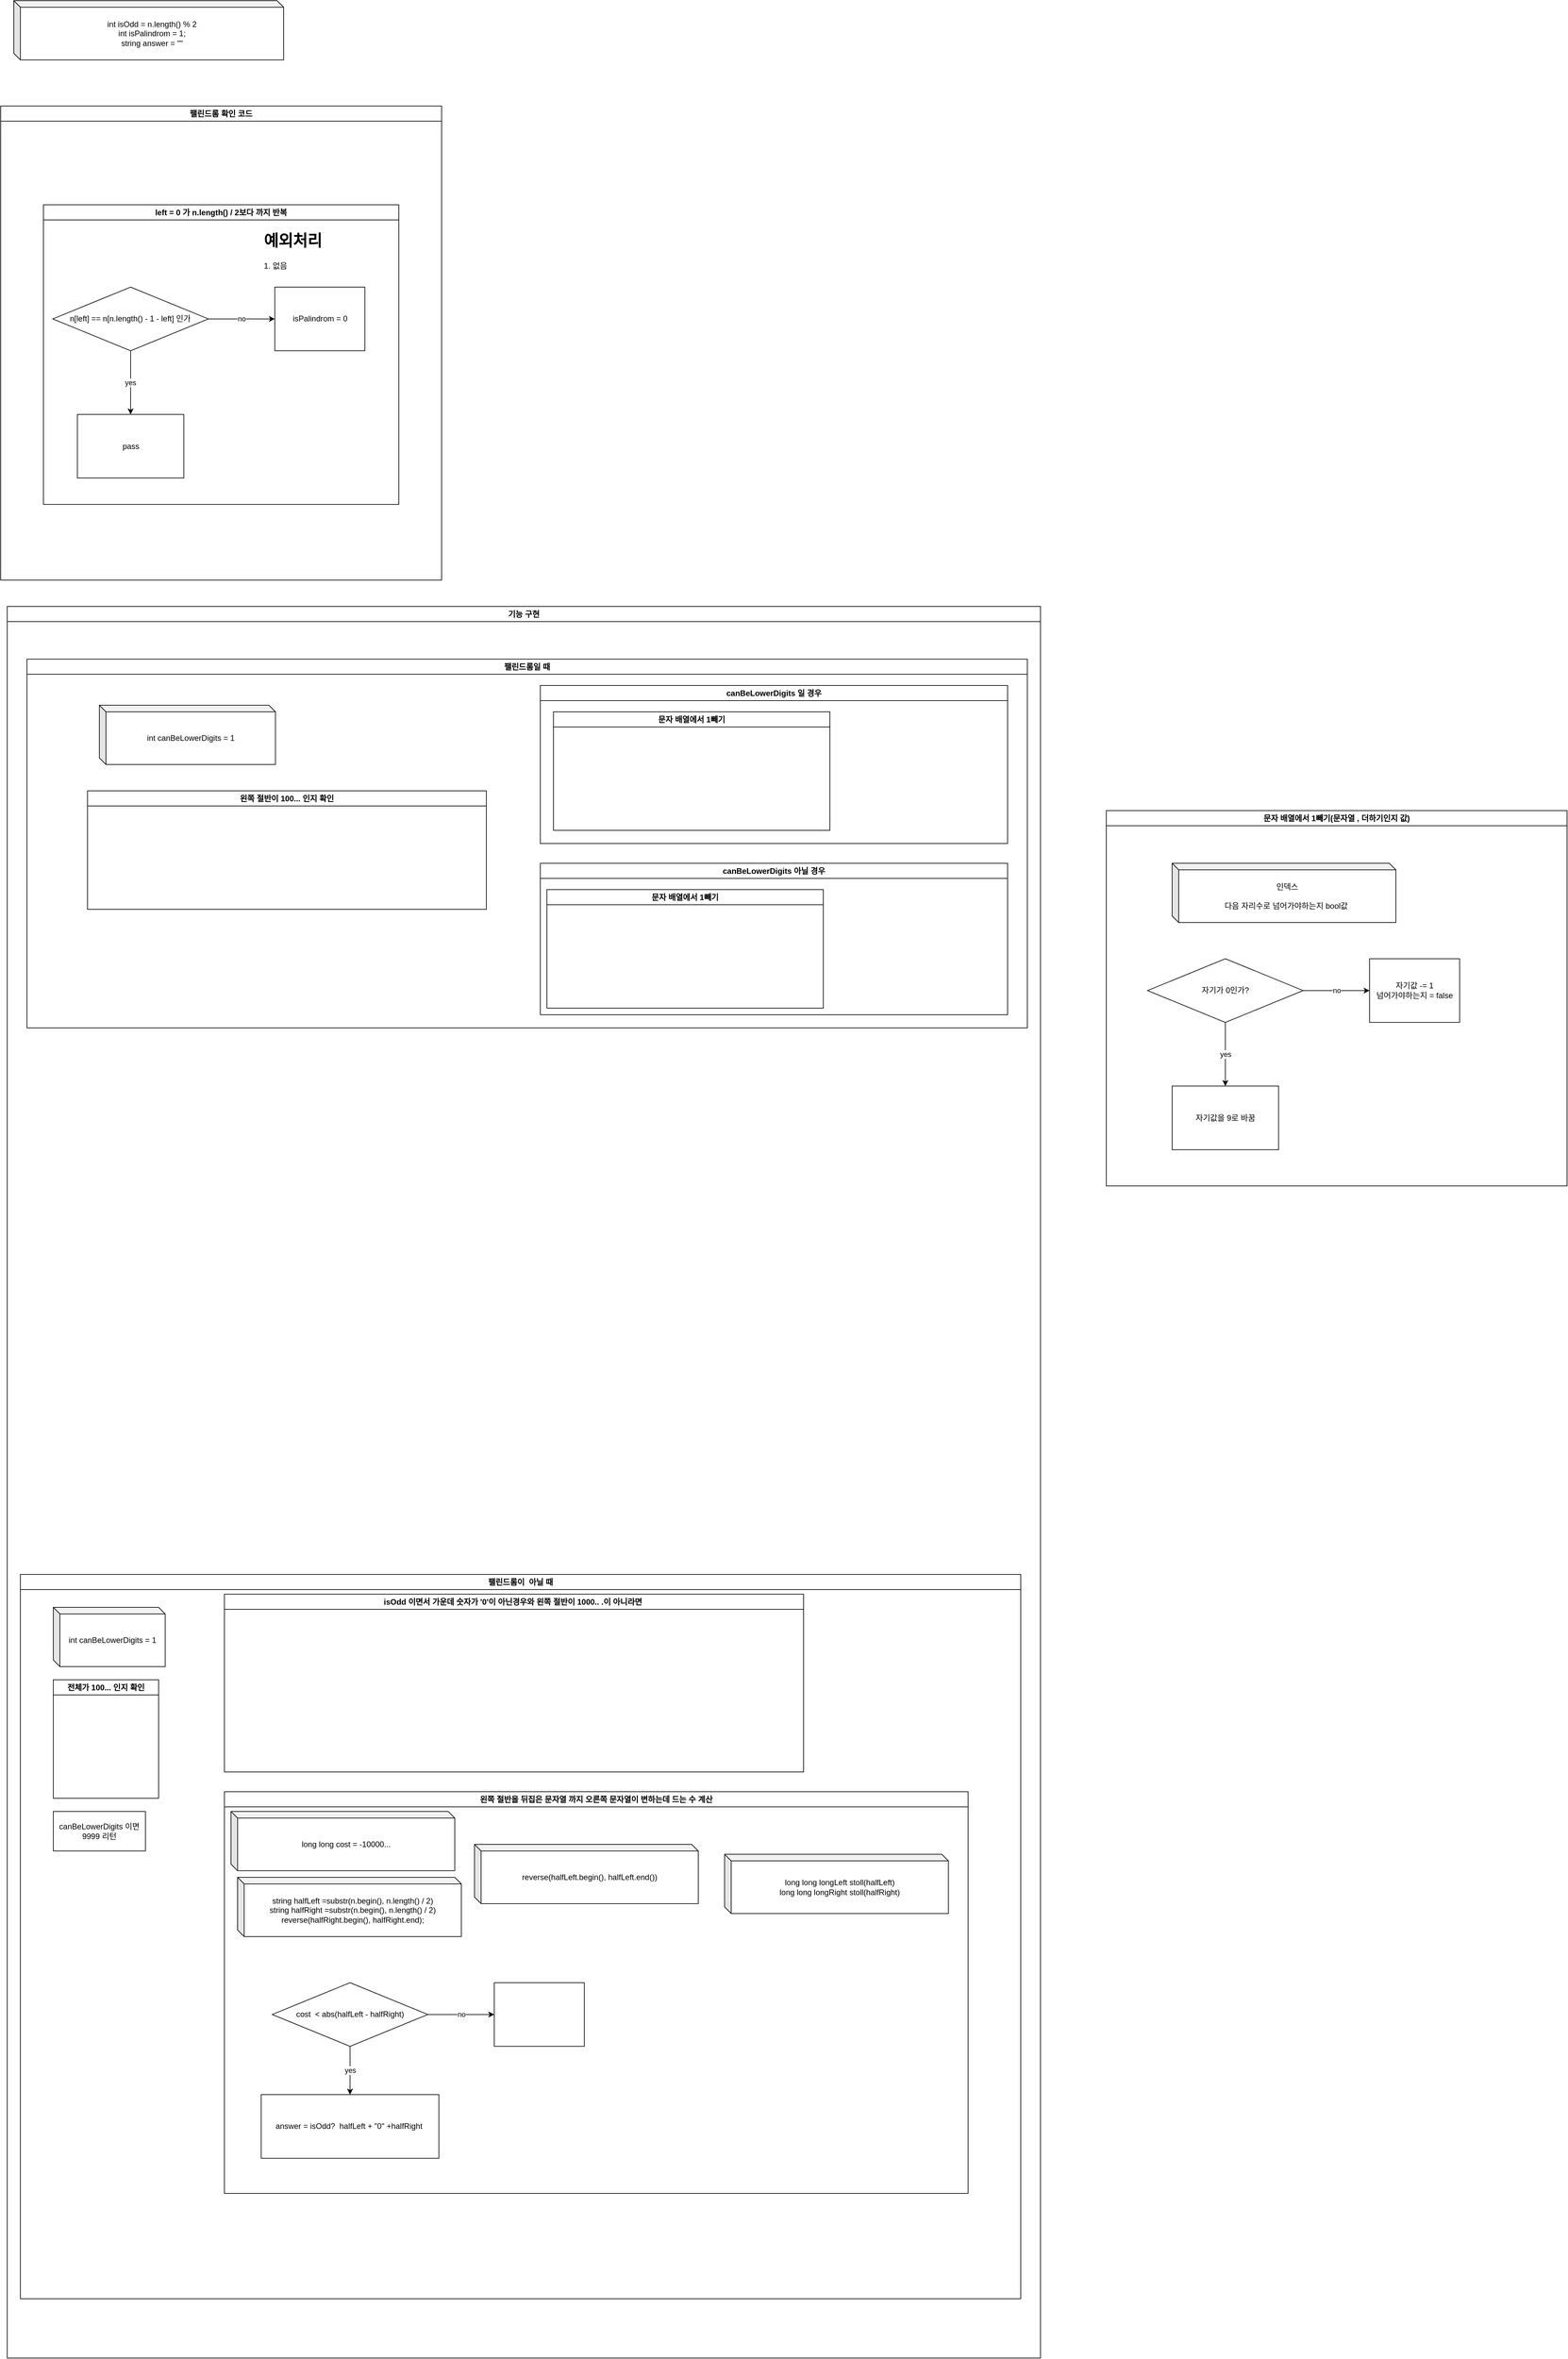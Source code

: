 <mxfile version="22.1.16" type="device">
  <diagram name="페이지-1" id="ao0VE5WWf46i7Rsun4a6">
    <mxGraphModel dx="983" dy="594" grid="1" gridSize="10" guides="1" tooltips="1" connect="1" arrows="1" fold="1" page="1" pageScale="1" pageWidth="827" pageHeight="1169" math="0" shadow="0">
      <root>
        <mxCell id="0" />
        <mxCell id="1" parent="0" />
        <mxCell id="_Xvz20SxwV1C5D4Ndp2e-1" value="int isOdd = n.length() % 2&lt;br&gt;int isPalindrom = 1;&lt;br&gt;string answer = &quot;&quot;" style="shape=cube;whiteSpace=wrap;html=1;boundedLbl=1;backgroundOutline=1;darkOpacity=0.05;darkOpacity2=0.1;size=10;" vertex="1" parent="1">
          <mxGeometry x="50" y="50" width="410" height="90" as="geometry" />
        </mxCell>
        <mxCell id="_Xvz20SxwV1C5D4Ndp2e-2" value="팰린드롬 확인 코드" style="swimlane;whiteSpace=wrap;html=1;" vertex="1" parent="1">
          <mxGeometry x="30" y="210" width="670" height="720" as="geometry" />
        </mxCell>
        <mxCell id="_Xvz20SxwV1C5D4Ndp2e-6" value="left = 0 가 n.length() / 2보다 까지 반복" style="swimlane;whiteSpace=wrap;html=1;" vertex="1" parent="_Xvz20SxwV1C5D4Ndp2e-2">
          <mxGeometry x="65" y="150" width="540" height="455" as="geometry" />
        </mxCell>
        <mxCell id="_Xvz20SxwV1C5D4Ndp2e-7" value="&lt;h1&gt;예외처리&lt;/h1&gt;&lt;p&gt;1. 없음&lt;/p&gt;" style="text;html=1;strokeColor=none;fillColor=none;spacing=5;spacingTop=-20;whiteSpace=wrap;overflow=hidden;rounded=0;" vertex="1" parent="_Xvz20SxwV1C5D4Ndp2e-6">
          <mxGeometry x="330" y="35" width="190" height="120" as="geometry" />
        </mxCell>
        <mxCell id="_Xvz20SxwV1C5D4Ndp2e-14" value="" style="group" vertex="1" connectable="0" parent="_Xvz20SxwV1C5D4Ndp2e-6">
          <mxGeometry x="51.58" y="125.0" width="436.85" height="290" as="geometry" />
        </mxCell>
        <mxCell id="_Xvz20SxwV1C5D4Ndp2e-15" value="n[left] == n[n.length() - 1 - left] 인가" style="rhombus;whiteSpace=wrap;html=1;" vertex="1" parent="_Xvz20SxwV1C5D4Ndp2e-14">
          <mxGeometry x="-37.322" width="236.373" height="96.667" as="geometry" />
        </mxCell>
        <mxCell id="_Xvz20SxwV1C5D4Ndp2e-16" value="pass" style="whiteSpace=wrap;html=1;rounded=0;" vertex="1" parent="_Xvz20SxwV1C5D4Ndp2e-14">
          <mxGeometry y="193.333" width="161.729" height="96.667" as="geometry" />
        </mxCell>
        <mxCell id="_Xvz20SxwV1C5D4Ndp2e-17" value="yes" style="edgeStyle=orthogonalEdgeStyle;rounded=0;orthogonalLoop=1;jettySize=auto;html=1;" edge="1" parent="_Xvz20SxwV1C5D4Ndp2e-14" source="_Xvz20SxwV1C5D4Ndp2e-15" target="_Xvz20SxwV1C5D4Ndp2e-16">
          <mxGeometry relative="1" as="geometry" />
        </mxCell>
        <mxCell id="_Xvz20SxwV1C5D4Ndp2e-18" value="isPalindrom = 0" style="whiteSpace=wrap;html=1;rounded=0;" vertex="1" parent="_Xvz20SxwV1C5D4Ndp2e-14">
          <mxGeometry x="300.003" width="136.847" height="96.667" as="geometry" />
        </mxCell>
        <mxCell id="_Xvz20SxwV1C5D4Ndp2e-19" value="no" style="edgeStyle=orthogonalEdgeStyle;rounded=0;orthogonalLoop=1;jettySize=auto;html=1;" edge="1" parent="_Xvz20SxwV1C5D4Ndp2e-14" source="_Xvz20SxwV1C5D4Ndp2e-15" target="_Xvz20SxwV1C5D4Ndp2e-18">
          <mxGeometry relative="1" as="geometry" />
        </mxCell>
        <mxCell id="_Xvz20SxwV1C5D4Ndp2e-28" value="기능 구현" style="swimlane;whiteSpace=wrap;html=1;" vertex="1" parent="1">
          <mxGeometry x="40" y="970" width="1570" height="2660" as="geometry" />
        </mxCell>
        <mxCell id="_Xvz20SxwV1C5D4Ndp2e-35" value="팰린드롬일 때" style="swimlane;whiteSpace=wrap;html=1;" vertex="1" parent="_Xvz20SxwV1C5D4Ndp2e-28">
          <mxGeometry x="30" y="80" width="1520" height="560" as="geometry" />
        </mxCell>
        <mxCell id="_Xvz20SxwV1C5D4Ndp2e-39" value="왼쪽 절반이 100... 인지 확인" style="swimlane;whiteSpace=wrap;html=1;" vertex="1" parent="_Xvz20SxwV1C5D4Ndp2e-35">
          <mxGeometry x="92" y="200" width="606" height="180" as="geometry" />
        </mxCell>
        <mxCell id="_Xvz20SxwV1C5D4Ndp2e-42" value="canBeLowerDigits 일 경우" style="swimlane;whiteSpace=wrap;html=1;" vertex="1" parent="_Xvz20SxwV1C5D4Ndp2e-35">
          <mxGeometry x="780" y="40" width="710" height="240" as="geometry" />
        </mxCell>
        <mxCell id="_Xvz20SxwV1C5D4Ndp2e-58" value="문자 배열에서 1빼기" style="swimlane;whiteSpace=wrap;html=1;" vertex="1" parent="_Xvz20SxwV1C5D4Ndp2e-42">
          <mxGeometry x="20" y="40" width="420" height="180" as="geometry" />
        </mxCell>
        <mxCell id="_Xvz20SxwV1C5D4Ndp2e-43" value="canBeLowerDigits 아닐 경우" style="swimlane;whiteSpace=wrap;html=1;" vertex="1" parent="_Xvz20SxwV1C5D4Ndp2e-35">
          <mxGeometry x="780" y="310" width="710" height="230" as="geometry" />
        </mxCell>
        <mxCell id="_Xvz20SxwV1C5D4Ndp2e-57" value="문자 배열에서 1빼기" style="swimlane;whiteSpace=wrap;html=1;" vertex="1" parent="_Xvz20SxwV1C5D4Ndp2e-43">
          <mxGeometry x="10" y="40" width="420" height="180" as="geometry" />
        </mxCell>
        <mxCell id="_Xvz20SxwV1C5D4Ndp2e-40" value="int canBeLowerDigits = 1" style="shape=cube;whiteSpace=wrap;html=1;boundedLbl=1;backgroundOutline=1;darkOpacity=0.05;darkOpacity2=0.1;size=10;" vertex="1" parent="_Xvz20SxwV1C5D4Ndp2e-35">
          <mxGeometry x="110" y="70" width="267.56" height="90" as="geometry" />
        </mxCell>
        <mxCell id="_Xvz20SxwV1C5D4Ndp2e-37" value="팰린드롬이&amp;nbsp; 아닐 때" style="swimlane;whiteSpace=wrap;html=1;" vertex="1" parent="_Xvz20SxwV1C5D4Ndp2e-28">
          <mxGeometry x="20" y="1470" width="1520" height="1100" as="geometry" />
        </mxCell>
        <mxCell id="_Xvz20SxwV1C5D4Ndp2e-44" value="전체가 100... 인지 확인" style="swimlane;whiteSpace=wrap;html=1;" vertex="1" parent="_Xvz20SxwV1C5D4Ndp2e-37">
          <mxGeometry x="50" y="160" width="160" height="180" as="geometry" />
        </mxCell>
        <mxCell id="_Xvz20SxwV1C5D4Ndp2e-46" value="int canBeLowerDigits = 1" style="shape=cube;whiteSpace=wrap;html=1;boundedLbl=1;backgroundOutline=1;darkOpacity=0.05;darkOpacity2=0.1;size=10;" vertex="1" parent="_Xvz20SxwV1C5D4Ndp2e-37">
          <mxGeometry x="50" y="50" width="170" height="90" as="geometry" />
        </mxCell>
        <mxCell id="_Xvz20SxwV1C5D4Ndp2e-47" value="canBeLowerDigits 이면 9999 리턴" style="rounded=0;whiteSpace=wrap;html=1;" vertex="1" parent="_Xvz20SxwV1C5D4Ndp2e-37">
          <mxGeometry x="50" y="360" width="140" height="60" as="geometry" />
        </mxCell>
        <mxCell id="_Xvz20SxwV1C5D4Ndp2e-48" value="isOdd 이면서 가운데 숫자가 &#39;0&#39;이 아닌경우와 왼쪽 절반이 1000.. .이 아니라면&amp;nbsp;" style="swimlane;whiteSpace=wrap;html=1;" vertex="1" parent="_Xvz20SxwV1C5D4Ndp2e-37">
          <mxGeometry x="310" y="30" width="880" height="270" as="geometry" />
        </mxCell>
        <mxCell id="_Xvz20SxwV1C5D4Ndp2e-50" value="왼쪽 절반을 뒤집은 문자열 까지 오른쪽 문자열이 변하는데 드는 수 계산" style="swimlane;whiteSpace=wrap;html=1;" vertex="1" parent="_Xvz20SxwV1C5D4Ndp2e-37">
          <mxGeometry x="310" y="330" width="1130" height="610" as="geometry" />
        </mxCell>
        <mxCell id="_Xvz20SxwV1C5D4Ndp2e-55" value="string halfLeft =substr(n.begin(), n.length() / 2)&lt;br&gt;string halfRight =substr(n.begin(), n.length() / 2)&lt;br&gt;reverse(halfRight.begin(), halfRight.end);" style="shape=cube;whiteSpace=wrap;html=1;boundedLbl=1;backgroundOutline=1;darkOpacity=0.05;darkOpacity2=0.1;size=10;" vertex="1" parent="_Xvz20SxwV1C5D4Ndp2e-50">
          <mxGeometry x="20" y="130" width="340" height="90" as="geometry" />
        </mxCell>
        <mxCell id="_Xvz20SxwV1C5D4Ndp2e-52" value="long long cost = -10000..." style="shape=cube;whiteSpace=wrap;html=1;boundedLbl=1;backgroundOutline=1;darkOpacity=0.05;darkOpacity2=0.1;size=10;" vertex="1" parent="_Xvz20SxwV1C5D4Ndp2e-50">
          <mxGeometry x="10" y="30" width="340" height="90" as="geometry" />
        </mxCell>
        <mxCell id="_Xvz20SxwV1C5D4Ndp2e-68" value="reverse(halfLeft.begin(), halfLeft.end())" style="shape=cube;whiteSpace=wrap;html=1;boundedLbl=1;backgroundOutline=1;darkOpacity=0.05;darkOpacity2=0.1;size=10;" vertex="1" parent="_Xvz20SxwV1C5D4Ndp2e-50">
          <mxGeometry x="380" y="80" width="340" height="90" as="geometry" />
        </mxCell>
        <mxCell id="_Xvz20SxwV1C5D4Ndp2e-70" value="long long longLeft stoll(halfLeft)&lt;br&gt;long long longRight stoll(halfRight)" style="shape=cube;whiteSpace=wrap;html=1;boundedLbl=1;backgroundOutline=1;darkOpacity=0.05;darkOpacity2=0.1;size=10;" vertex="1" parent="_Xvz20SxwV1C5D4Ndp2e-50">
          <mxGeometry x="760" y="95" width="340" height="90" as="geometry" />
        </mxCell>
        <mxCell id="_Xvz20SxwV1C5D4Ndp2e-78" value="" style="group" vertex="1" connectable="0" parent="_Xvz20SxwV1C5D4Ndp2e-50">
          <mxGeometry x="110" y="290" width="436.85" height="290" as="geometry" />
        </mxCell>
        <mxCell id="_Xvz20SxwV1C5D4Ndp2e-79" value="cost&amp;nbsp; &amp;lt; abs(halfLeft - halfRight)" style="rhombus;whiteSpace=wrap;html=1;" vertex="1" parent="_Xvz20SxwV1C5D4Ndp2e-78">
          <mxGeometry x="-37.322" width="236.373" height="96.667" as="geometry" />
        </mxCell>
        <mxCell id="_Xvz20SxwV1C5D4Ndp2e-80" value="answer = isOdd?&amp;nbsp; halfLeft + &quot;0&quot; +halfRight&amp;nbsp;" style="whiteSpace=wrap;html=1;rounded=0;" vertex="1" parent="_Xvz20SxwV1C5D4Ndp2e-78">
          <mxGeometry x="-54.14" y="170" width="270" height="96.67" as="geometry" />
        </mxCell>
        <mxCell id="_Xvz20SxwV1C5D4Ndp2e-81" value="yes" style="edgeStyle=orthogonalEdgeStyle;rounded=0;orthogonalLoop=1;jettySize=auto;html=1;" edge="1" parent="_Xvz20SxwV1C5D4Ndp2e-78" source="_Xvz20SxwV1C5D4Ndp2e-79" target="_Xvz20SxwV1C5D4Ndp2e-80">
          <mxGeometry relative="1" as="geometry" />
        </mxCell>
        <mxCell id="_Xvz20SxwV1C5D4Ndp2e-82" value="" style="whiteSpace=wrap;html=1;rounded=0;" vertex="1" parent="_Xvz20SxwV1C5D4Ndp2e-78">
          <mxGeometry x="300.003" width="136.847" height="96.667" as="geometry" />
        </mxCell>
        <mxCell id="_Xvz20SxwV1C5D4Ndp2e-83" value="no" style="edgeStyle=orthogonalEdgeStyle;rounded=0;orthogonalLoop=1;jettySize=auto;html=1;" edge="1" parent="_Xvz20SxwV1C5D4Ndp2e-78" source="_Xvz20SxwV1C5D4Ndp2e-79" target="_Xvz20SxwV1C5D4Ndp2e-82">
          <mxGeometry relative="1" as="geometry" />
        </mxCell>
        <mxCell id="_Xvz20SxwV1C5D4Ndp2e-59" value="문자 배열에서 1빼기(문자열 , 더하기인지 값)" style="swimlane;whiteSpace=wrap;html=1;" vertex="1" parent="1">
          <mxGeometry x="1710" y="1280" width="700" height="570" as="geometry" />
        </mxCell>
        <mxCell id="_Xvz20SxwV1C5D4Ndp2e-60" value="인덱스&lt;br&gt;&lt;br&gt;다음 자리수로 넘어가야하는지 bool값&amp;nbsp;" style="shape=cube;whiteSpace=wrap;html=1;boundedLbl=1;backgroundOutline=1;darkOpacity=0.05;darkOpacity2=0.1;size=10;" vertex="1" parent="_Xvz20SxwV1C5D4Ndp2e-59">
          <mxGeometry x="100" y="80" width="340" height="90" as="geometry" />
        </mxCell>
        <mxCell id="_Xvz20SxwV1C5D4Ndp2e-62" value="" style="group" vertex="1" connectable="0" parent="_Xvz20SxwV1C5D4Ndp2e-59">
          <mxGeometry x="100" y="225" width="436.85" height="290" as="geometry" />
        </mxCell>
        <mxCell id="_Xvz20SxwV1C5D4Ndp2e-63" value="자기가 0인가?" style="rhombus;whiteSpace=wrap;html=1;" vertex="1" parent="_Xvz20SxwV1C5D4Ndp2e-62">
          <mxGeometry x="-37.322" width="236.373" height="96.667" as="geometry" />
        </mxCell>
        <mxCell id="_Xvz20SxwV1C5D4Ndp2e-64" value="자기값을 9로 바꿈" style="whiteSpace=wrap;html=1;rounded=0;" vertex="1" parent="_Xvz20SxwV1C5D4Ndp2e-62">
          <mxGeometry y="193.333" width="161.729" height="96.667" as="geometry" />
        </mxCell>
        <mxCell id="_Xvz20SxwV1C5D4Ndp2e-65" value="yes" style="edgeStyle=orthogonalEdgeStyle;rounded=0;orthogonalLoop=1;jettySize=auto;html=1;" edge="1" parent="_Xvz20SxwV1C5D4Ndp2e-62" source="_Xvz20SxwV1C5D4Ndp2e-63" target="_Xvz20SxwV1C5D4Ndp2e-64">
          <mxGeometry relative="1" as="geometry" />
        </mxCell>
        <mxCell id="_Xvz20SxwV1C5D4Ndp2e-66" value="자기값 -= 1&lt;br&gt;넘어가야하는지 = false" style="whiteSpace=wrap;html=1;rounded=0;" vertex="1" parent="_Xvz20SxwV1C5D4Ndp2e-62">
          <mxGeometry x="300.003" width="136.847" height="96.667" as="geometry" />
        </mxCell>
        <mxCell id="_Xvz20SxwV1C5D4Ndp2e-67" value="no" style="edgeStyle=orthogonalEdgeStyle;rounded=0;orthogonalLoop=1;jettySize=auto;html=1;" edge="1" parent="_Xvz20SxwV1C5D4Ndp2e-62" source="_Xvz20SxwV1C5D4Ndp2e-63" target="_Xvz20SxwV1C5D4Ndp2e-66">
          <mxGeometry relative="1" as="geometry" />
        </mxCell>
      </root>
    </mxGraphModel>
  </diagram>
</mxfile>
